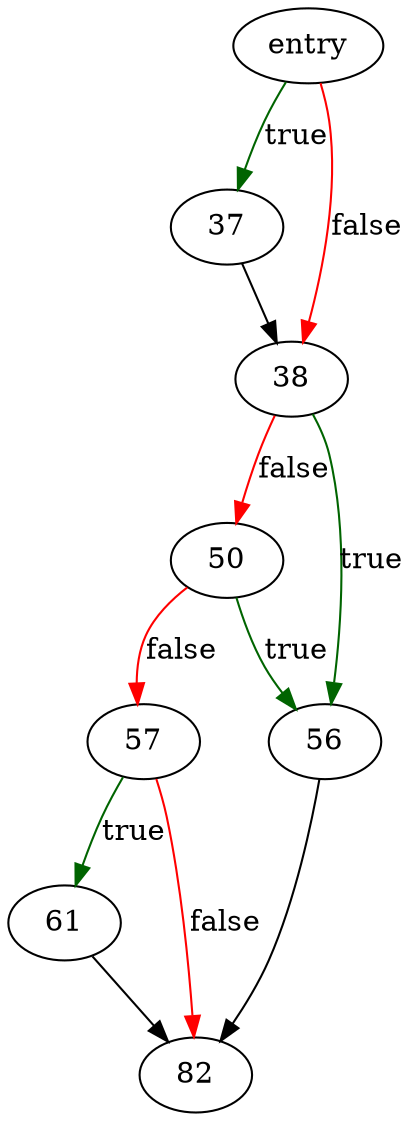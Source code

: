 digraph "sqlite3DropTriggerPtr" {
	// Node definitions.
	2 [label=entry];
	37;
	38;
	50;
	56;
	57;
	61;
	82;

	// Edge definitions.
	2 -> 37 [
		color=darkgreen
		label=true
	];
	2 -> 38 [
		color=red
		label=false
	];
	37 -> 38;
	38 -> 50 [
		color=red
		label=false
	];
	38 -> 56 [
		color=darkgreen
		label=true
	];
	50 -> 56 [
		color=darkgreen
		label=true
	];
	50 -> 57 [
		color=red
		label=false
	];
	56 -> 82;
	57 -> 61 [
		color=darkgreen
		label=true
	];
	57 -> 82 [
		color=red
		label=false
	];
	61 -> 82;
}